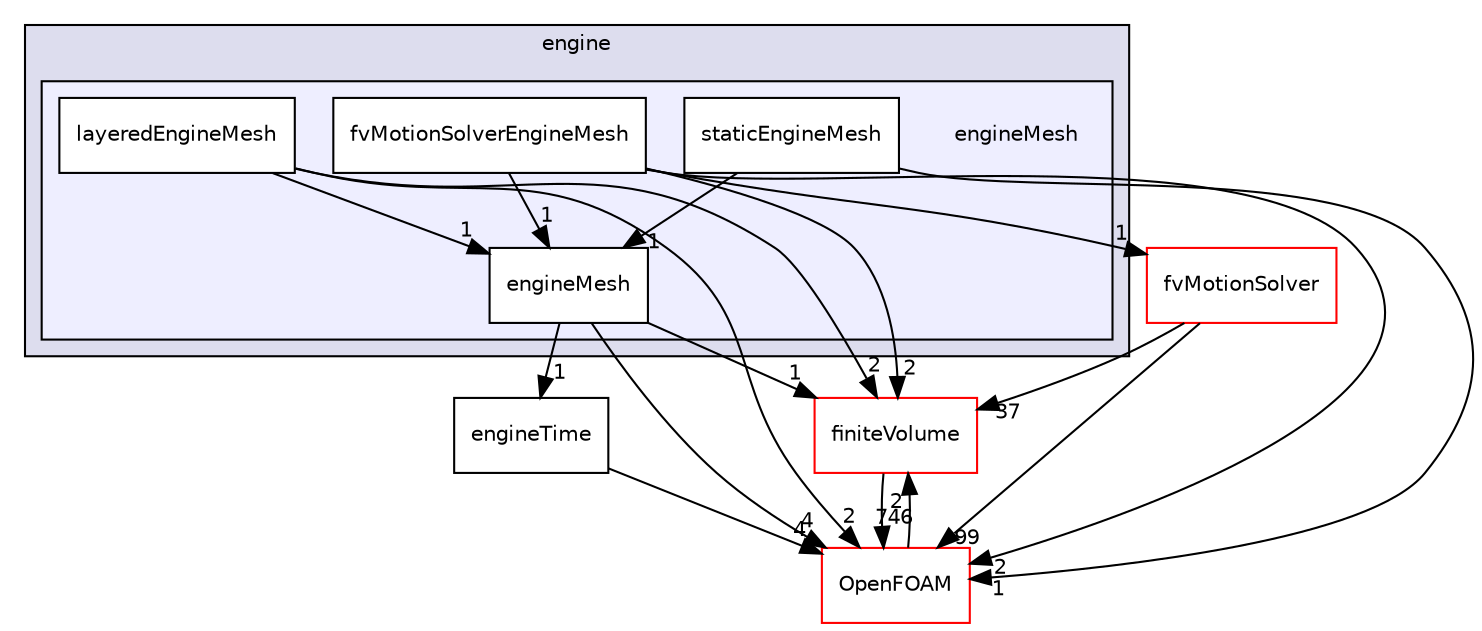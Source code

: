 digraph "src/engine/engineMesh" {
  bgcolor=transparent;
  compound=true
  node [ fontsize="10", fontname="Helvetica"];
  edge [ labelfontsize="10", labelfontname="Helvetica"];
  subgraph clusterdir_2052808828190f934b76e979ee65af8a {
    graph [ bgcolor="#ddddee", pencolor="black", label="engine" fontname="Helvetica", fontsize="10", URL="dir_2052808828190f934b76e979ee65af8a.html"]
  subgraph clusterdir_519b65c37d0222dfd330392f4e2f4458 {
    graph [ bgcolor="#eeeeff", pencolor="black", label="" URL="dir_519b65c37d0222dfd330392f4e2f4458.html"];
    dir_519b65c37d0222dfd330392f4e2f4458 [shape=plaintext label="engineMesh"];
    dir_a5039ba4f538f281d2ef96cdafc71598 [shape=box label="engineMesh" color="black" fillcolor="white" style="filled" URL="dir_a5039ba4f538f281d2ef96cdafc71598.html"];
    dir_6b573aeb0885fb680d8c9f0d830aab07 [shape=box label="fvMotionSolverEngineMesh" color="black" fillcolor="white" style="filled" URL="dir_6b573aeb0885fb680d8c9f0d830aab07.html"];
    dir_9d28714b1867b748f934b1473b9df6ed [shape=box label="layeredEngineMesh" color="black" fillcolor="white" style="filled" URL="dir_9d28714b1867b748f934b1473b9df6ed.html"];
    dir_81ac62c25ba3a9d078672269b99dd50a [shape=box label="staticEngineMesh" color="black" fillcolor="white" style="filled" URL="dir_81ac62c25ba3a9d078672269b99dd50a.html"];
  }
  }
  dir_9bd15774b555cf7259a6fa18f99fe99b [shape=box label="finiteVolume" color="red" URL="dir_9bd15774b555cf7259a6fa18f99fe99b.html"];
  dir_b0bd96e4d3043d52ea0ba0fcf8407c96 [shape=box label="engineTime" URL="dir_b0bd96e4d3043d52ea0ba0fcf8407c96.html"];
  dir_c5473ff19b20e6ec4dfe5c310b3778a8 [shape=box label="OpenFOAM" color="red" URL="dir_c5473ff19b20e6ec4dfe5c310b3778a8.html"];
  dir_f7091aeabaea36e4bb5fe5aa28ecbeff [shape=box label="fvMotionSolver" color="red" URL="dir_f7091aeabaea36e4bb5fe5aa28ecbeff.html"];
  dir_9bd15774b555cf7259a6fa18f99fe99b->dir_c5473ff19b20e6ec4dfe5c310b3778a8 [headlabel="746", labeldistance=1.5 headhref="dir_000896_001896.html"];
  dir_b0bd96e4d3043d52ea0ba0fcf8407c96->dir_c5473ff19b20e6ec4dfe5c310b3778a8 [headlabel="4", labeldistance=1.5 headhref="dir_000879_001896.html"];
  dir_81ac62c25ba3a9d078672269b99dd50a->dir_c5473ff19b20e6ec4dfe5c310b3778a8 [headlabel="1", labeldistance=1.5 headhref="dir_000877_001896.html"];
  dir_81ac62c25ba3a9d078672269b99dd50a->dir_a5039ba4f538f281d2ef96cdafc71598 [headlabel="1", labeldistance=1.5 headhref="dir_000877_000874.html"];
  dir_c5473ff19b20e6ec4dfe5c310b3778a8->dir_9bd15774b555cf7259a6fa18f99fe99b [headlabel="2", labeldistance=1.5 headhref="dir_001896_000896.html"];
  dir_f7091aeabaea36e4bb5fe5aa28ecbeff->dir_9bd15774b555cf7259a6fa18f99fe99b [headlabel="37", labeldistance=1.5 headhref="dir_001274_000896.html"];
  dir_f7091aeabaea36e4bb5fe5aa28ecbeff->dir_c5473ff19b20e6ec4dfe5c310b3778a8 [headlabel="99", labeldistance=1.5 headhref="dir_001274_001896.html"];
  dir_a5039ba4f538f281d2ef96cdafc71598->dir_9bd15774b555cf7259a6fa18f99fe99b [headlabel="1", labeldistance=1.5 headhref="dir_000874_000896.html"];
  dir_a5039ba4f538f281d2ef96cdafc71598->dir_b0bd96e4d3043d52ea0ba0fcf8407c96 [headlabel="1", labeldistance=1.5 headhref="dir_000874_000879.html"];
  dir_a5039ba4f538f281d2ef96cdafc71598->dir_c5473ff19b20e6ec4dfe5c310b3778a8 [headlabel="4", labeldistance=1.5 headhref="dir_000874_001896.html"];
  dir_9d28714b1867b748f934b1473b9df6ed->dir_9bd15774b555cf7259a6fa18f99fe99b [headlabel="2", labeldistance=1.5 headhref="dir_000876_000896.html"];
  dir_9d28714b1867b748f934b1473b9df6ed->dir_c5473ff19b20e6ec4dfe5c310b3778a8 [headlabel="2", labeldistance=1.5 headhref="dir_000876_001896.html"];
  dir_9d28714b1867b748f934b1473b9df6ed->dir_a5039ba4f538f281d2ef96cdafc71598 [headlabel="1", labeldistance=1.5 headhref="dir_000876_000874.html"];
  dir_6b573aeb0885fb680d8c9f0d830aab07->dir_9bd15774b555cf7259a6fa18f99fe99b [headlabel="2", labeldistance=1.5 headhref="dir_000875_000896.html"];
  dir_6b573aeb0885fb680d8c9f0d830aab07->dir_c5473ff19b20e6ec4dfe5c310b3778a8 [headlabel="2", labeldistance=1.5 headhref="dir_000875_001896.html"];
  dir_6b573aeb0885fb680d8c9f0d830aab07->dir_f7091aeabaea36e4bb5fe5aa28ecbeff [headlabel="1", labeldistance=1.5 headhref="dir_000875_001274.html"];
  dir_6b573aeb0885fb680d8c9f0d830aab07->dir_a5039ba4f538f281d2ef96cdafc71598 [headlabel="1", labeldistance=1.5 headhref="dir_000875_000874.html"];
}
